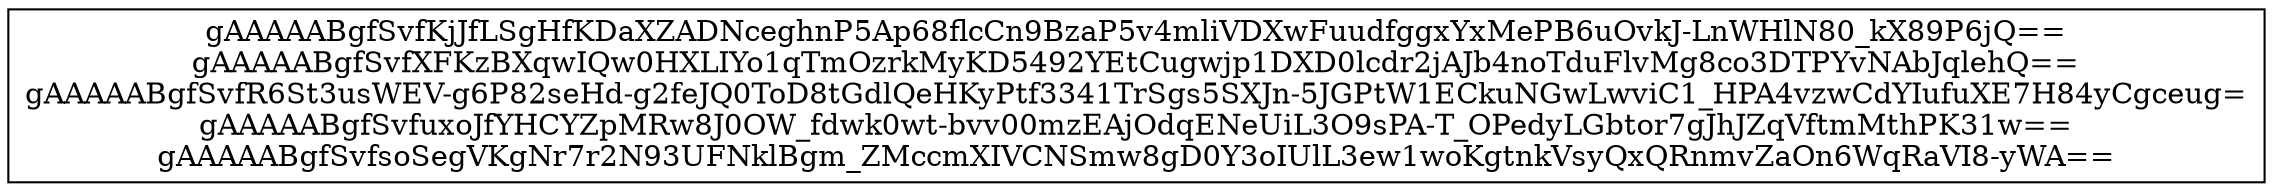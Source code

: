 digraph grafo { 
	node[shape="record"]
nodo1234567890101[label = "gAAAAABgfSvfKjJfLSgHfKDaXZADNceghnP5Ap68flcCn9BzaP5v4mliVDXwFuudfggxYxMePB6uOvkJ-LnWHlN80_kX89P6jQ==\ngAAAAABgfSvfXFKzBXqwIQw0HXLIYo1qTmOzrkMyKD5492YEtCugwjp1DXD0lcdr2jAJb4noTduFlvMg8co3DTPYvNAbJqlehQ==\ngAAAAABgfSvfR6St3usWEV-g6P82seHd-g2feJQ0ToD8tGdlQeHKyPtf3341TrSgs5SXJn-5JGPtW1ECkuNGwLwviC1_HPA4vzwCdYIufuXE7H84yCgceug=\ngAAAAABgfSvfuxoJfYHCYZpMRw8J0OW_fdwk0wt-bvv00mzEAjOdqENeUiL3O9sPA-T_OPedyLGbtor7gJhJZqVftmMthPK31w==\ngAAAAABgfSvfsoSegVKgNr7r2N93UFNklBgm_ZMccmXIVCNSmw8gD0Y3oIUlL3ew1woKgtnkVsyQxQRnmvZaOn6WqRaVI8-yWA=="];

}
